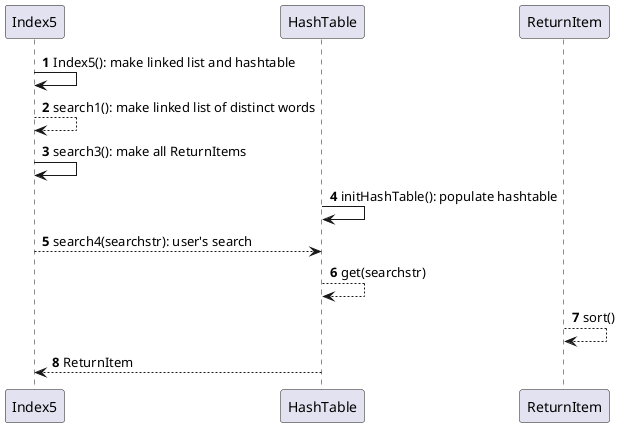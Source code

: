 @startuml
'https://plantuml.com/sequence-diagram

autonumber

Index5 -> Index5: Index5(): make linked list and hashtable
Index5 --> Index5: search1(): make linked list of distinct words
Index5 -> Index5: search3(): make all ReturnItems
HashTable -> HashTable: initHashTable(): populate hashtable

Index5 --> HashTable: search4(searchstr): user's search
HashTable --> HashTable: get(searchstr)
ReturnItem --> ReturnItem: sort()
Index5 <-- HashTable:  ReturnItem

@enduml